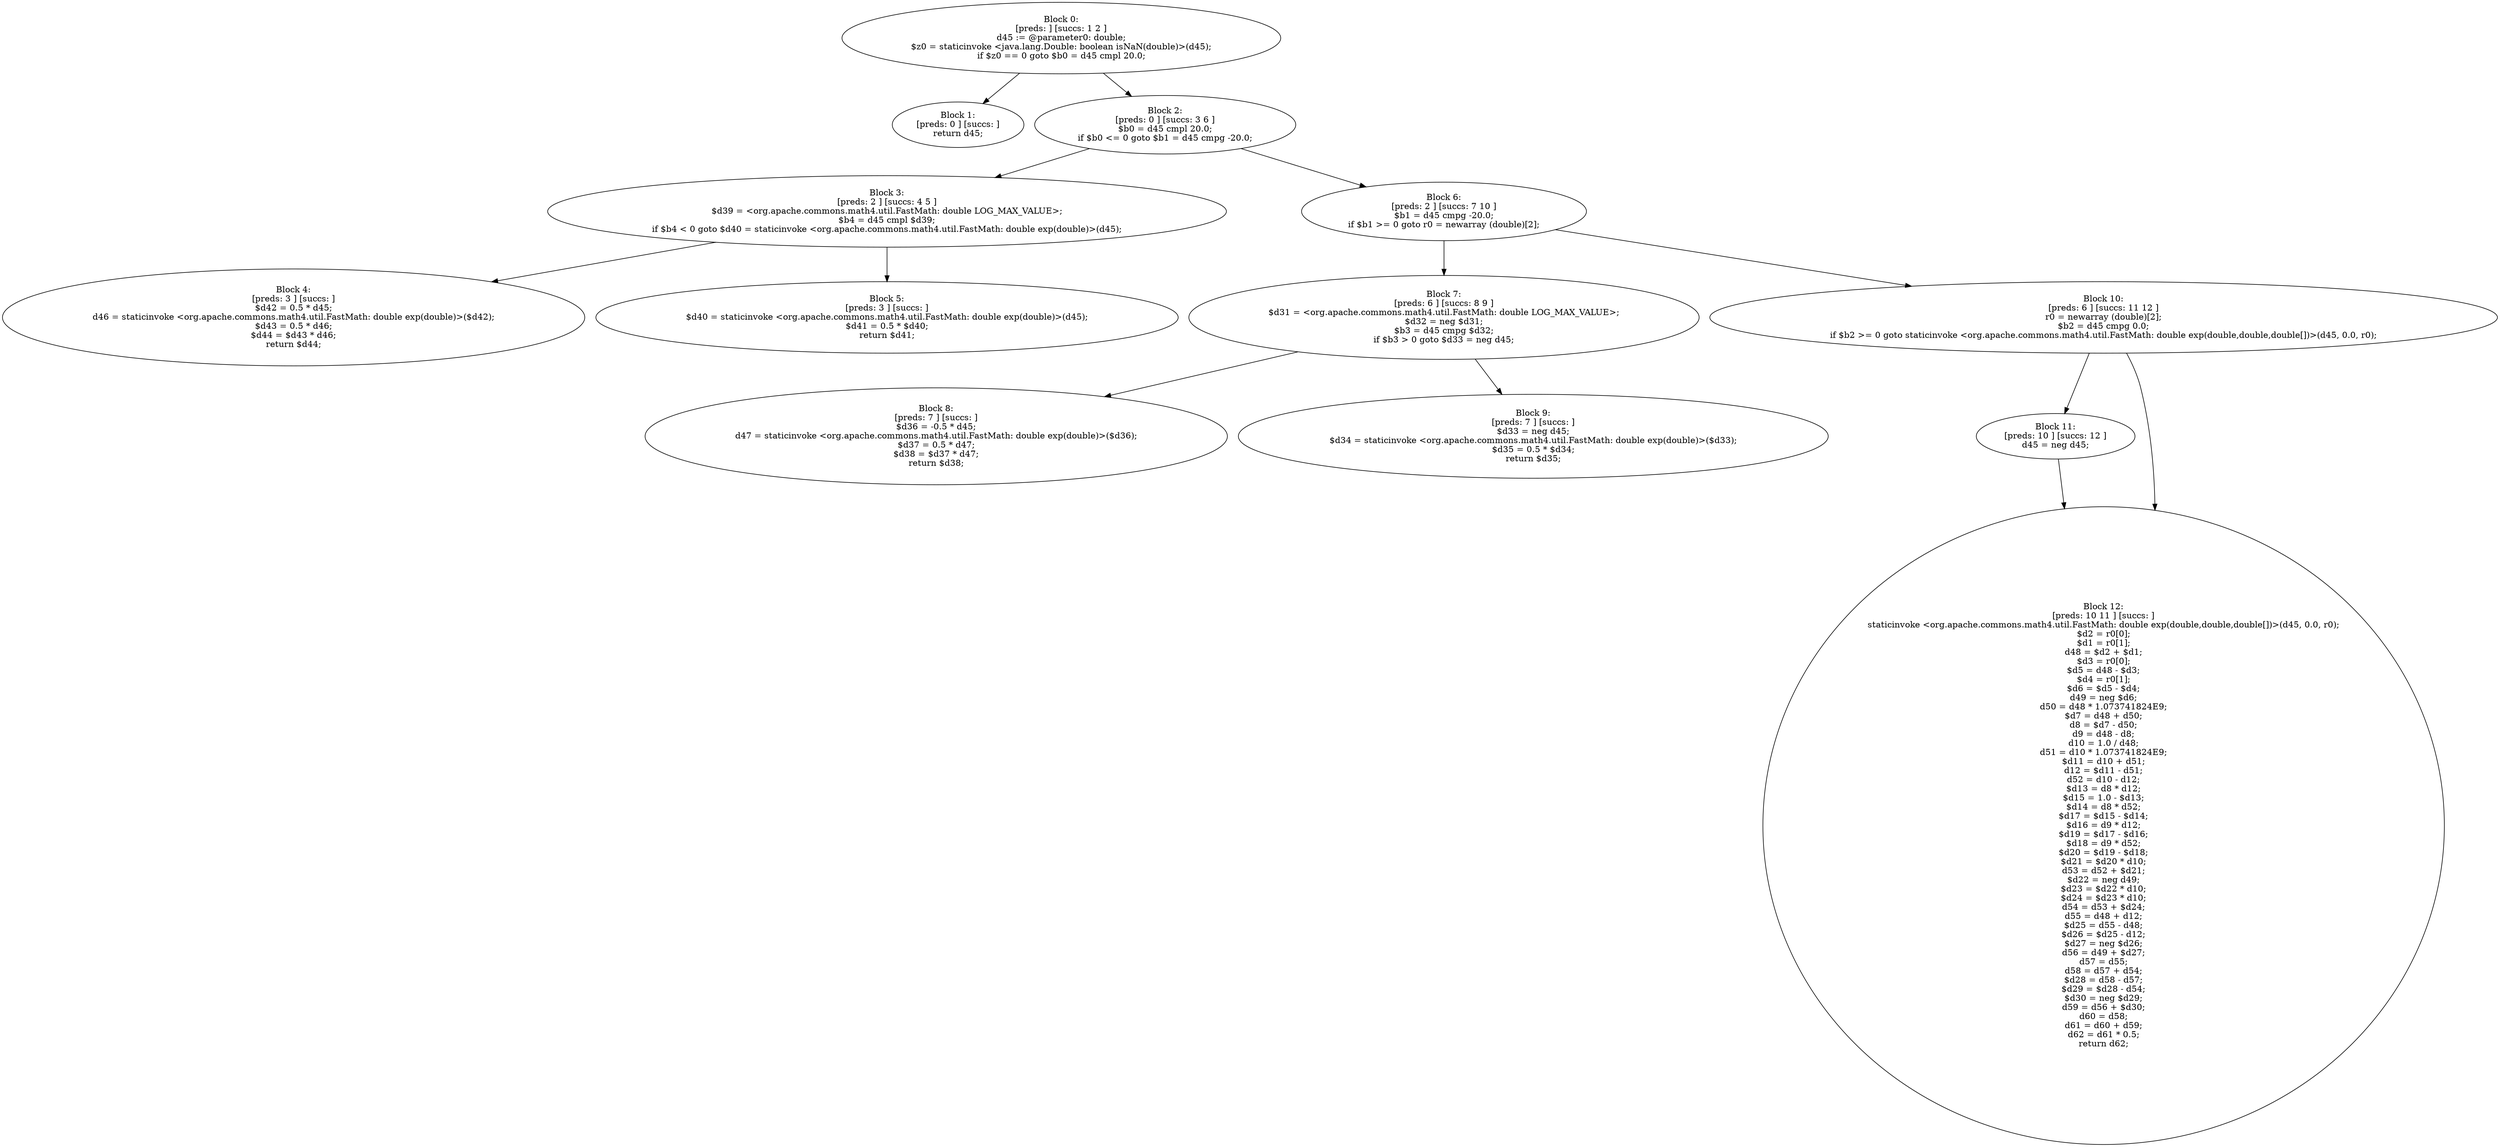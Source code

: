 digraph "unitGraph" {
    "Block 0:
[preds: ] [succs: 1 2 ]
d45 := @parameter0: double;
$z0 = staticinvoke <java.lang.Double: boolean isNaN(double)>(d45);
if $z0 == 0 goto $b0 = d45 cmpl 20.0;
"
    "Block 1:
[preds: 0 ] [succs: ]
return d45;
"
    "Block 2:
[preds: 0 ] [succs: 3 6 ]
$b0 = d45 cmpl 20.0;
if $b0 <= 0 goto $b1 = d45 cmpg -20.0;
"
    "Block 3:
[preds: 2 ] [succs: 4 5 ]
$d39 = <org.apache.commons.math4.util.FastMath: double LOG_MAX_VALUE>;
$b4 = d45 cmpl $d39;
if $b4 < 0 goto $d40 = staticinvoke <org.apache.commons.math4.util.FastMath: double exp(double)>(d45);
"
    "Block 4:
[preds: 3 ] [succs: ]
$d42 = 0.5 * d45;
d46 = staticinvoke <org.apache.commons.math4.util.FastMath: double exp(double)>($d42);
$d43 = 0.5 * d46;
$d44 = $d43 * d46;
return $d44;
"
    "Block 5:
[preds: 3 ] [succs: ]
$d40 = staticinvoke <org.apache.commons.math4.util.FastMath: double exp(double)>(d45);
$d41 = 0.5 * $d40;
return $d41;
"
    "Block 6:
[preds: 2 ] [succs: 7 10 ]
$b1 = d45 cmpg -20.0;
if $b1 >= 0 goto r0 = newarray (double)[2];
"
    "Block 7:
[preds: 6 ] [succs: 8 9 ]
$d31 = <org.apache.commons.math4.util.FastMath: double LOG_MAX_VALUE>;
$d32 = neg $d31;
$b3 = d45 cmpg $d32;
if $b3 > 0 goto $d33 = neg d45;
"
    "Block 8:
[preds: 7 ] [succs: ]
$d36 = -0.5 * d45;
d47 = staticinvoke <org.apache.commons.math4.util.FastMath: double exp(double)>($d36);
$d37 = 0.5 * d47;
$d38 = $d37 * d47;
return $d38;
"
    "Block 9:
[preds: 7 ] [succs: ]
$d33 = neg d45;
$d34 = staticinvoke <org.apache.commons.math4.util.FastMath: double exp(double)>($d33);
$d35 = 0.5 * $d34;
return $d35;
"
    "Block 10:
[preds: 6 ] [succs: 11 12 ]
r0 = newarray (double)[2];
$b2 = d45 cmpg 0.0;
if $b2 >= 0 goto staticinvoke <org.apache.commons.math4.util.FastMath: double exp(double,double,double[])>(d45, 0.0, r0);
"
    "Block 11:
[preds: 10 ] [succs: 12 ]
d45 = neg d45;
"
    "Block 12:
[preds: 10 11 ] [succs: ]
staticinvoke <org.apache.commons.math4.util.FastMath: double exp(double,double,double[])>(d45, 0.0, r0);
$d2 = r0[0];
$d1 = r0[1];
d48 = $d2 + $d1;
$d3 = r0[0];
$d5 = d48 - $d3;
$d4 = r0[1];
$d6 = $d5 - $d4;
d49 = neg $d6;
d50 = d48 * 1.073741824E9;
$d7 = d48 + d50;
d8 = $d7 - d50;
d9 = d48 - d8;
d10 = 1.0 / d48;
d51 = d10 * 1.073741824E9;
$d11 = d10 + d51;
d12 = $d11 - d51;
d52 = d10 - d12;
$d13 = d8 * d12;
$d15 = 1.0 - $d13;
$d14 = d8 * d52;
$d17 = $d15 - $d14;
$d16 = d9 * d12;
$d19 = $d17 - $d16;
$d18 = d9 * d52;
$d20 = $d19 - $d18;
$d21 = $d20 * d10;
d53 = d52 + $d21;
$d22 = neg d49;
$d23 = $d22 * d10;
$d24 = $d23 * d10;
d54 = d53 + $d24;
d55 = d48 + d12;
$d25 = d55 - d48;
$d26 = $d25 - d12;
$d27 = neg $d26;
d56 = d49 + $d27;
d57 = d55;
d58 = d57 + d54;
$d28 = d58 - d57;
$d29 = $d28 - d54;
$d30 = neg $d29;
d59 = d56 + $d30;
d60 = d58;
d61 = d60 + d59;
d62 = d61 * 0.5;
return d62;
"
    "Block 0:
[preds: ] [succs: 1 2 ]
d45 := @parameter0: double;
$z0 = staticinvoke <java.lang.Double: boolean isNaN(double)>(d45);
if $z0 == 0 goto $b0 = d45 cmpl 20.0;
"->"Block 1:
[preds: 0 ] [succs: ]
return d45;
";
    "Block 0:
[preds: ] [succs: 1 2 ]
d45 := @parameter0: double;
$z0 = staticinvoke <java.lang.Double: boolean isNaN(double)>(d45);
if $z0 == 0 goto $b0 = d45 cmpl 20.0;
"->"Block 2:
[preds: 0 ] [succs: 3 6 ]
$b0 = d45 cmpl 20.0;
if $b0 <= 0 goto $b1 = d45 cmpg -20.0;
";
    "Block 2:
[preds: 0 ] [succs: 3 6 ]
$b0 = d45 cmpl 20.0;
if $b0 <= 0 goto $b1 = d45 cmpg -20.0;
"->"Block 3:
[preds: 2 ] [succs: 4 5 ]
$d39 = <org.apache.commons.math4.util.FastMath: double LOG_MAX_VALUE>;
$b4 = d45 cmpl $d39;
if $b4 < 0 goto $d40 = staticinvoke <org.apache.commons.math4.util.FastMath: double exp(double)>(d45);
";
    "Block 2:
[preds: 0 ] [succs: 3 6 ]
$b0 = d45 cmpl 20.0;
if $b0 <= 0 goto $b1 = d45 cmpg -20.0;
"->"Block 6:
[preds: 2 ] [succs: 7 10 ]
$b1 = d45 cmpg -20.0;
if $b1 >= 0 goto r0 = newarray (double)[2];
";
    "Block 3:
[preds: 2 ] [succs: 4 5 ]
$d39 = <org.apache.commons.math4.util.FastMath: double LOG_MAX_VALUE>;
$b4 = d45 cmpl $d39;
if $b4 < 0 goto $d40 = staticinvoke <org.apache.commons.math4.util.FastMath: double exp(double)>(d45);
"->"Block 4:
[preds: 3 ] [succs: ]
$d42 = 0.5 * d45;
d46 = staticinvoke <org.apache.commons.math4.util.FastMath: double exp(double)>($d42);
$d43 = 0.5 * d46;
$d44 = $d43 * d46;
return $d44;
";
    "Block 3:
[preds: 2 ] [succs: 4 5 ]
$d39 = <org.apache.commons.math4.util.FastMath: double LOG_MAX_VALUE>;
$b4 = d45 cmpl $d39;
if $b4 < 0 goto $d40 = staticinvoke <org.apache.commons.math4.util.FastMath: double exp(double)>(d45);
"->"Block 5:
[preds: 3 ] [succs: ]
$d40 = staticinvoke <org.apache.commons.math4.util.FastMath: double exp(double)>(d45);
$d41 = 0.5 * $d40;
return $d41;
";
    "Block 6:
[preds: 2 ] [succs: 7 10 ]
$b1 = d45 cmpg -20.0;
if $b1 >= 0 goto r0 = newarray (double)[2];
"->"Block 7:
[preds: 6 ] [succs: 8 9 ]
$d31 = <org.apache.commons.math4.util.FastMath: double LOG_MAX_VALUE>;
$d32 = neg $d31;
$b3 = d45 cmpg $d32;
if $b3 > 0 goto $d33 = neg d45;
";
    "Block 6:
[preds: 2 ] [succs: 7 10 ]
$b1 = d45 cmpg -20.0;
if $b1 >= 0 goto r0 = newarray (double)[2];
"->"Block 10:
[preds: 6 ] [succs: 11 12 ]
r0 = newarray (double)[2];
$b2 = d45 cmpg 0.0;
if $b2 >= 0 goto staticinvoke <org.apache.commons.math4.util.FastMath: double exp(double,double,double[])>(d45, 0.0, r0);
";
    "Block 7:
[preds: 6 ] [succs: 8 9 ]
$d31 = <org.apache.commons.math4.util.FastMath: double LOG_MAX_VALUE>;
$d32 = neg $d31;
$b3 = d45 cmpg $d32;
if $b3 > 0 goto $d33 = neg d45;
"->"Block 8:
[preds: 7 ] [succs: ]
$d36 = -0.5 * d45;
d47 = staticinvoke <org.apache.commons.math4.util.FastMath: double exp(double)>($d36);
$d37 = 0.5 * d47;
$d38 = $d37 * d47;
return $d38;
";
    "Block 7:
[preds: 6 ] [succs: 8 9 ]
$d31 = <org.apache.commons.math4.util.FastMath: double LOG_MAX_VALUE>;
$d32 = neg $d31;
$b3 = d45 cmpg $d32;
if $b3 > 0 goto $d33 = neg d45;
"->"Block 9:
[preds: 7 ] [succs: ]
$d33 = neg d45;
$d34 = staticinvoke <org.apache.commons.math4.util.FastMath: double exp(double)>($d33);
$d35 = 0.5 * $d34;
return $d35;
";
    "Block 10:
[preds: 6 ] [succs: 11 12 ]
r0 = newarray (double)[2];
$b2 = d45 cmpg 0.0;
if $b2 >= 0 goto staticinvoke <org.apache.commons.math4.util.FastMath: double exp(double,double,double[])>(d45, 0.0, r0);
"->"Block 11:
[preds: 10 ] [succs: 12 ]
d45 = neg d45;
";
    "Block 10:
[preds: 6 ] [succs: 11 12 ]
r0 = newarray (double)[2];
$b2 = d45 cmpg 0.0;
if $b2 >= 0 goto staticinvoke <org.apache.commons.math4.util.FastMath: double exp(double,double,double[])>(d45, 0.0, r0);
"->"Block 12:
[preds: 10 11 ] [succs: ]
staticinvoke <org.apache.commons.math4.util.FastMath: double exp(double,double,double[])>(d45, 0.0, r0);
$d2 = r0[0];
$d1 = r0[1];
d48 = $d2 + $d1;
$d3 = r0[0];
$d5 = d48 - $d3;
$d4 = r0[1];
$d6 = $d5 - $d4;
d49 = neg $d6;
d50 = d48 * 1.073741824E9;
$d7 = d48 + d50;
d8 = $d7 - d50;
d9 = d48 - d8;
d10 = 1.0 / d48;
d51 = d10 * 1.073741824E9;
$d11 = d10 + d51;
d12 = $d11 - d51;
d52 = d10 - d12;
$d13 = d8 * d12;
$d15 = 1.0 - $d13;
$d14 = d8 * d52;
$d17 = $d15 - $d14;
$d16 = d9 * d12;
$d19 = $d17 - $d16;
$d18 = d9 * d52;
$d20 = $d19 - $d18;
$d21 = $d20 * d10;
d53 = d52 + $d21;
$d22 = neg d49;
$d23 = $d22 * d10;
$d24 = $d23 * d10;
d54 = d53 + $d24;
d55 = d48 + d12;
$d25 = d55 - d48;
$d26 = $d25 - d12;
$d27 = neg $d26;
d56 = d49 + $d27;
d57 = d55;
d58 = d57 + d54;
$d28 = d58 - d57;
$d29 = $d28 - d54;
$d30 = neg $d29;
d59 = d56 + $d30;
d60 = d58;
d61 = d60 + d59;
d62 = d61 * 0.5;
return d62;
";
    "Block 11:
[preds: 10 ] [succs: 12 ]
d45 = neg d45;
"->"Block 12:
[preds: 10 11 ] [succs: ]
staticinvoke <org.apache.commons.math4.util.FastMath: double exp(double,double,double[])>(d45, 0.0, r0);
$d2 = r0[0];
$d1 = r0[1];
d48 = $d2 + $d1;
$d3 = r0[0];
$d5 = d48 - $d3;
$d4 = r0[1];
$d6 = $d5 - $d4;
d49 = neg $d6;
d50 = d48 * 1.073741824E9;
$d7 = d48 + d50;
d8 = $d7 - d50;
d9 = d48 - d8;
d10 = 1.0 / d48;
d51 = d10 * 1.073741824E9;
$d11 = d10 + d51;
d12 = $d11 - d51;
d52 = d10 - d12;
$d13 = d8 * d12;
$d15 = 1.0 - $d13;
$d14 = d8 * d52;
$d17 = $d15 - $d14;
$d16 = d9 * d12;
$d19 = $d17 - $d16;
$d18 = d9 * d52;
$d20 = $d19 - $d18;
$d21 = $d20 * d10;
d53 = d52 + $d21;
$d22 = neg d49;
$d23 = $d22 * d10;
$d24 = $d23 * d10;
d54 = d53 + $d24;
d55 = d48 + d12;
$d25 = d55 - d48;
$d26 = $d25 - d12;
$d27 = neg $d26;
d56 = d49 + $d27;
d57 = d55;
d58 = d57 + d54;
$d28 = d58 - d57;
$d29 = $d28 - d54;
$d30 = neg $d29;
d59 = d56 + $d30;
d60 = d58;
d61 = d60 + d59;
d62 = d61 * 0.5;
return d62;
";
}
